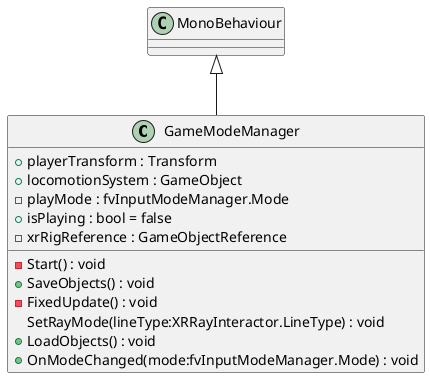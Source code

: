 @startuml
class GameModeManager {
    + playerTransform : Transform
    + locomotionSystem : GameObject
    - playMode : fvInputModeManager.Mode
    + isPlaying : bool = false
    - xrRigReference : GameObjectReference
    - Start() : void
    + SaveObjects() : void
    - FixedUpdate() : void
    SetRayMode(lineType:XRRayInteractor.LineType) : void
    + LoadObjects() : void
    + OnModeChanged(mode:fvInputModeManager.Mode) : void
}
MonoBehaviour <|-- GameModeManager
@enduml
